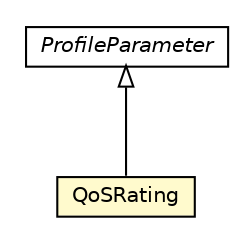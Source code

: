 #!/usr/local/bin/dot
#
# Class diagram 
# Generated by UMLGraph version R5_6-24-gf6e263 (http://www.umlgraph.org/)
#

digraph G {
	edge [fontname="Helvetica",fontsize=10,labelfontname="Helvetica",labelfontsize=10];
	node [fontname="Helvetica",fontsize=10,shape=plaintext];
	nodesep=0.25;
	ranksep=0.5;
	// org.universAAL.middleware.service.owls.profile.QoSRating
	c307201 [label=<<table title="org.universAAL.middleware.service.owls.profile.QoSRating" border="0" cellborder="1" cellspacing="0" cellpadding="2" port="p" bgcolor="lemonChiffon" href="./QoSRating.html">
		<tr><td><table border="0" cellspacing="0" cellpadding="1">
<tr><td align="center" balign="center"> QoSRating </td></tr>
		</table></td></tr>
		</table>>, URL="./QoSRating.html", fontname="Helvetica", fontcolor="black", fontsize=10.0];
	// org.universAAL.middleware.service.owls.profile.ProfileParameter
	c307202 [label=<<table title="org.universAAL.middleware.service.owls.profile.ProfileParameter" border="0" cellborder="1" cellspacing="0" cellpadding="2" port="p" href="./ProfileParameter.html">
		<tr><td><table border="0" cellspacing="0" cellpadding="1">
<tr><td align="center" balign="center"><font face="Helvetica-Oblique"> ProfileParameter </font></td></tr>
		</table></td></tr>
		</table>>, URL="./ProfileParameter.html", fontname="Helvetica", fontcolor="black", fontsize=10.0];
	//org.universAAL.middleware.service.owls.profile.QoSRating extends org.universAAL.middleware.service.owls.profile.ProfileParameter
	c307202:p -> c307201:p [dir=back,arrowtail=empty];
}


